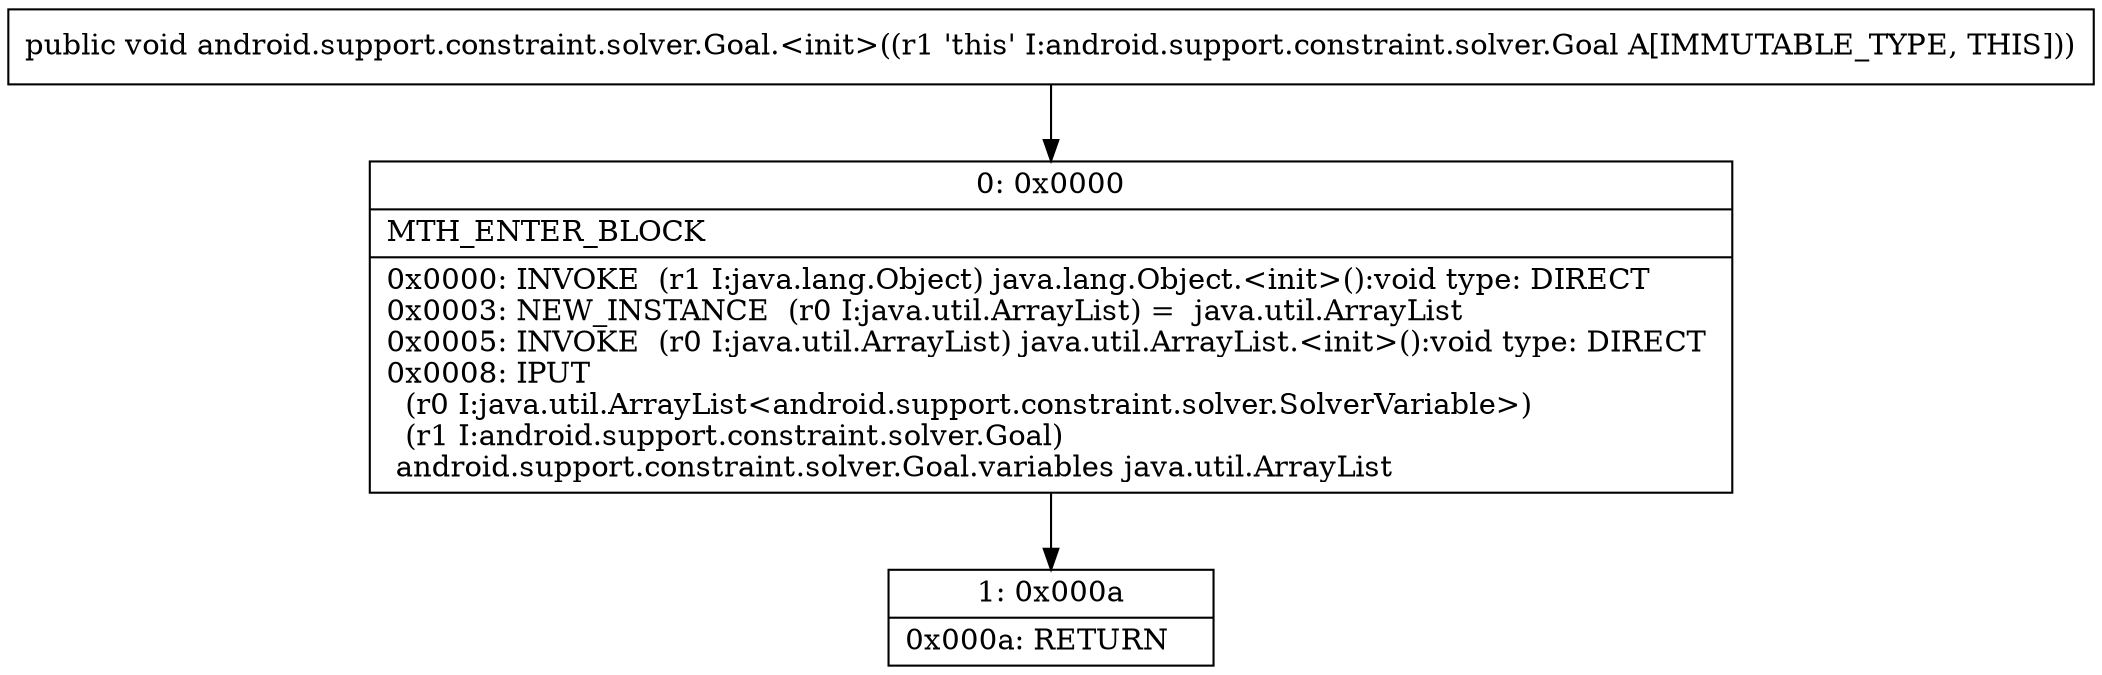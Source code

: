 digraph "CFG forandroid.support.constraint.solver.Goal.\<init\>()V" {
Node_0 [shape=record,label="{0\:\ 0x0000|MTH_ENTER_BLOCK\l|0x0000: INVOKE  (r1 I:java.lang.Object) java.lang.Object.\<init\>():void type: DIRECT \l0x0003: NEW_INSTANCE  (r0 I:java.util.ArrayList) =  java.util.ArrayList \l0x0005: INVOKE  (r0 I:java.util.ArrayList) java.util.ArrayList.\<init\>():void type: DIRECT \l0x0008: IPUT  \l  (r0 I:java.util.ArrayList\<android.support.constraint.solver.SolverVariable\>)\l  (r1 I:android.support.constraint.solver.Goal)\l android.support.constraint.solver.Goal.variables java.util.ArrayList \l}"];
Node_1 [shape=record,label="{1\:\ 0x000a|0x000a: RETURN   \l}"];
MethodNode[shape=record,label="{public void android.support.constraint.solver.Goal.\<init\>((r1 'this' I:android.support.constraint.solver.Goal A[IMMUTABLE_TYPE, THIS])) }"];
MethodNode -> Node_0;
Node_0 -> Node_1;
}

